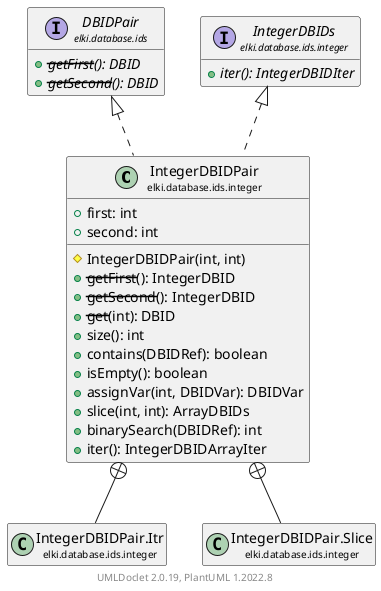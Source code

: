 @startuml
    remove .*\.(Instance|Par|Parameterizer|Factory)$
    set namespaceSeparator none
    hide empty fields
    hide empty methods

    class "<size:14>IntegerDBIDPair\n<size:10>elki.database.ids.integer" as elki.database.ids.integer.IntegerDBIDPair [[IntegerDBIDPair.html]] {
        +first: int
        +second: int
        #IntegerDBIDPair(int, int)
        +--getFirst--(): IntegerDBID
        +--getSecond--(): IntegerDBID
        +--get--(int): DBID
        +size(): int
        +contains(DBIDRef): boolean
        +isEmpty(): boolean
        +assignVar(int, DBIDVar): DBIDVar
        +slice(int, int): ArrayDBIDs
        +binarySearch(DBIDRef): int
        +iter(): IntegerDBIDArrayIter
    }

    interface "<size:14>DBIDPair\n<size:10>elki.database.ids" as elki.database.ids.DBIDPair [[../DBIDPair.html]] {
        {abstract} +--getFirst--(): DBID
        {abstract} +--getSecond--(): DBID
    }
    interface "<size:14>IntegerDBIDs\n<size:10>elki.database.ids.integer" as elki.database.ids.integer.IntegerDBIDs [[IntegerDBIDs.html]] {
        {abstract} +iter(): IntegerDBIDIter
    }
    class "<size:14>IntegerDBIDPair.Itr\n<size:10>elki.database.ids.integer" as elki.database.ids.integer.IntegerDBIDPair.Itr [[IntegerDBIDPair.Itr.html]]
    class "<size:14>IntegerDBIDPair.Slice\n<size:10>elki.database.ids.integer" as elki.database.ids.integer.IntegerDBIDPair.Slice [[IntegerDBIDPair.Slice.html]]

    elki.database.ids.DBIDPair <|.. elki.database.ids.integer.IntegerDBIDPair
    elki.database.ids.integer.IntegerDBIDs <|.. elki.database.ids.integer.IntegerDBIDPair
    elki.database.ids.integer.IntegerDBIDPair +-- elki.database.ids.integer.IntegerDBIDPair.Itr
    elki.database.ids.integer.IntegerDBIDPair +-- elki.database.ids.integer.IntegerDBIDPair.Slice

    center footer UMLDoclet 2.0.19, PlantUML 1.2022.8
@enduml
